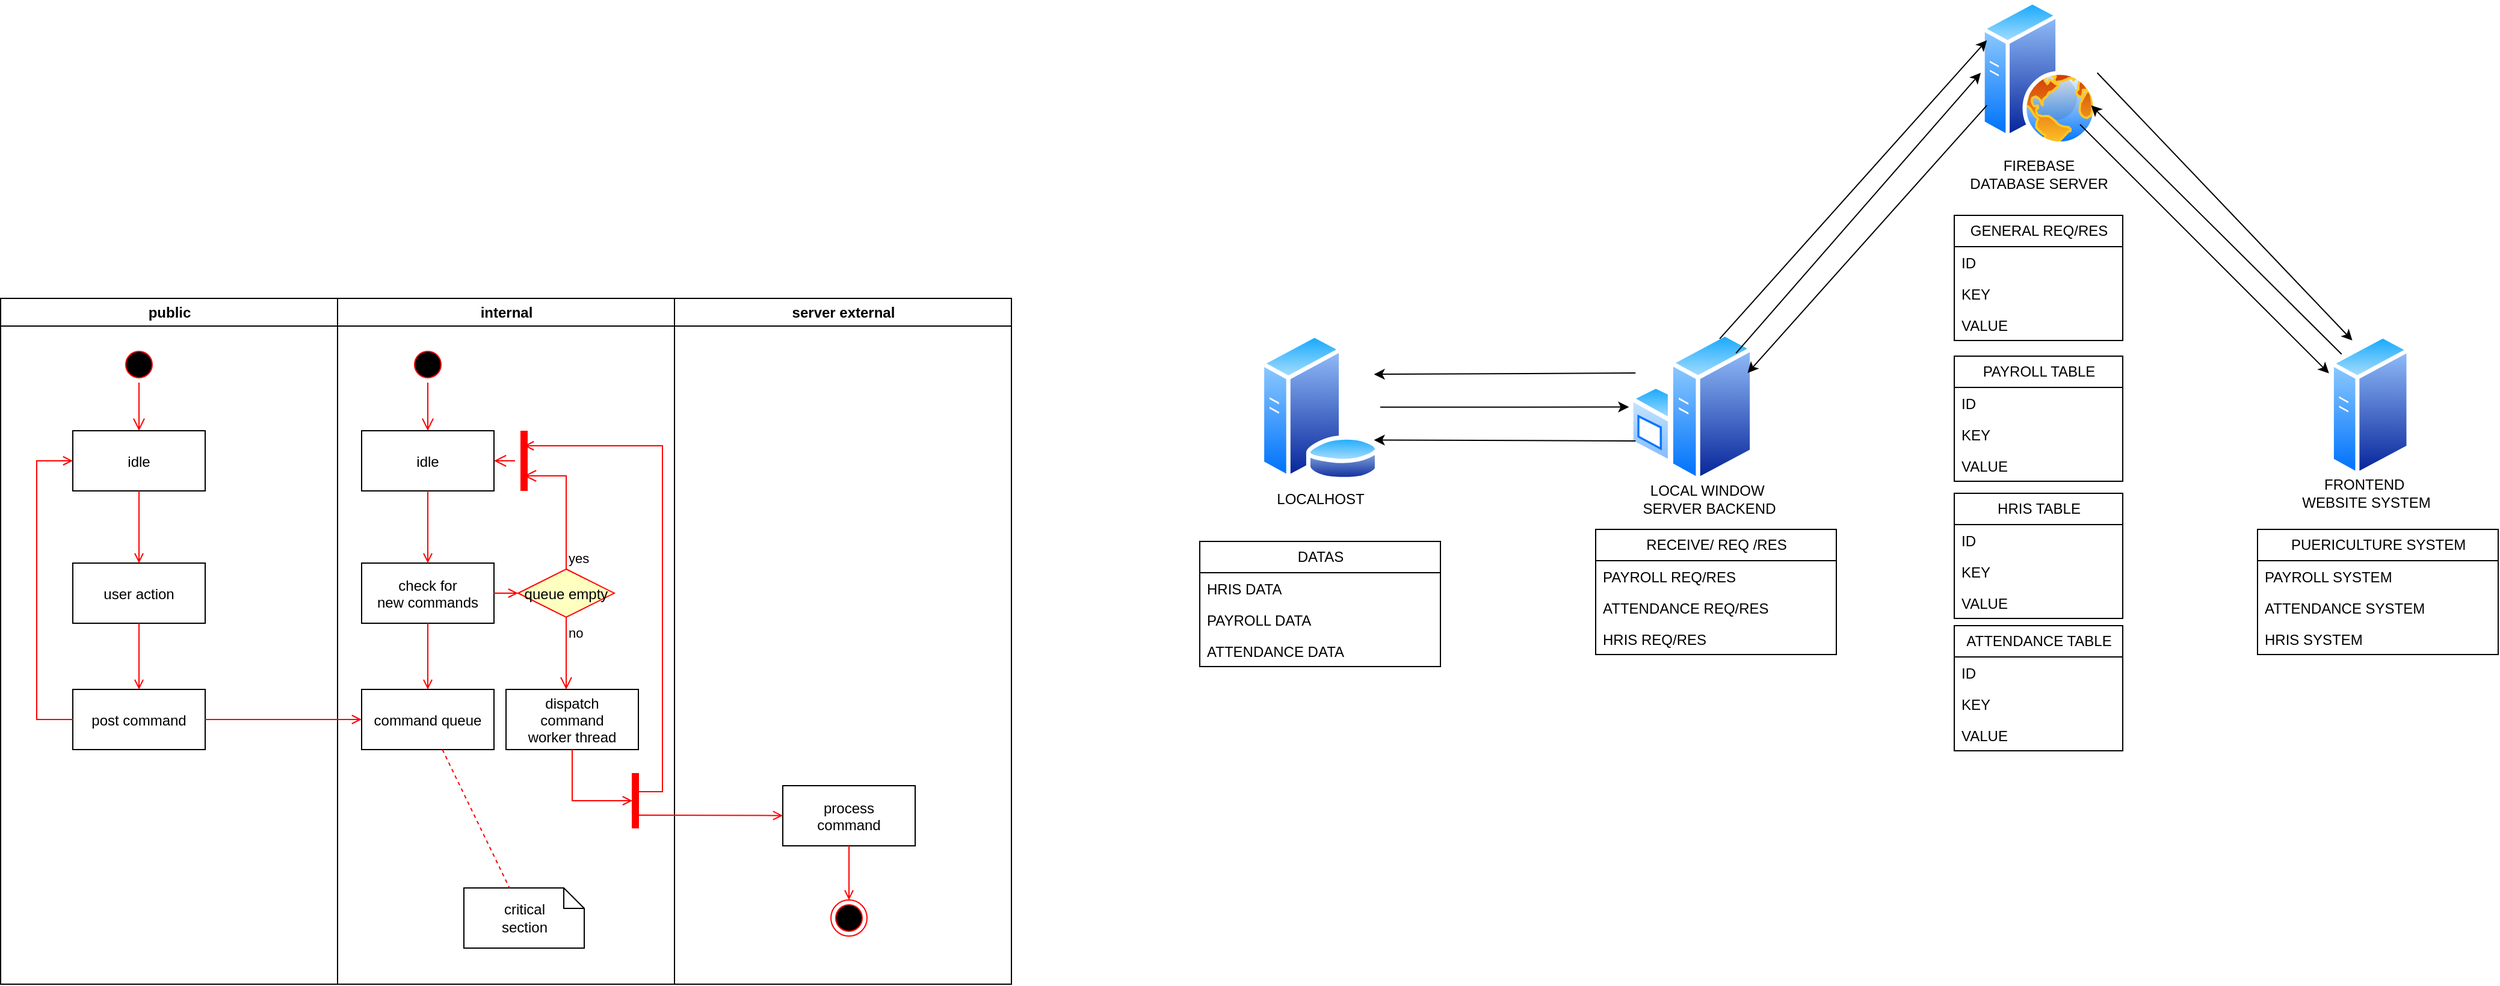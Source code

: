 <mxfile version="26.2.9">
  <diagram name="Page-1" id="e7e014a7-5840-1c2e-5031-d8a46d1fe8dd">
    <mxGraphModel dx="1300" dy="1431" grid="1" gridSize="10" guides="1" tooltips="1" connect="1" arrows="1" fold="1" page="1" pageScale="1" pageWidth="1169" pageHeight="826" background="none" math="0" shadow="0">
      <root>
        <mxCell id="0" />
        <mxCell id="1" parent="0" />
        <mxCell id="2" value="public" style="swimlane;whiteSpace=wrap" parent="1" vertex="1">
          <mxGeometry x="164.5" y="128" width="280" height="570" as="geometry" />
        </mxCell>
        <mxCell id="5" value="" style="ellipse;shape=startState;fillColor=#000000;strokeColor=#ff0000;" parent="2" vertex="1">
          <mxGeometry x="100" y="40" width="30" height="30" as="geometry" />
        </mxCell>
        <mxCell id="6" value="" style="edgeStyle=elbowEdgeStyle;elbow=horizontal;verticalAlign=bottom;endArrow=open;endSize=8;strokeColor=#FF0000;endFill=1;rounded=0" parent="2" source="5" target="7" edge="1">
          <mxGeometry x="100" y="40" as="geometry">
            <mxPoint x="115" y="110" as="targetPoint" />
          </mxGeometry>
        </mxCell>
        <mxCell id="7" value="idle" style="" parent="2" vertex="1">
          <mxGeometry x="60" y="110" width="110" height="50" as="geometry" />
        </mxCell>
        <mxCell id="8" value="user action" style="" parent="2" vertex="1">
          <mxGeometry x="60" y="220" width="110" height="50" as="geometry" />
        </mxCell>
        <mxCell id="9" value="" style="endArrow=open;strokeColor=#FF0000;endFill=1;rounded=0" parent="2" source="7" target="8" edge="1">
          <mxGeometry relative="1" as="geometry" />
        </mxCell>
        <mxCell id="10" value="post command" style="" parent="2" vertex="1">
          <mxGeometry x="60" y="325" width="110" height="50" as="geometry" />
        </mxCell>
        <mxCell id="11" value="" style="endArrow=open;strokeColor=#FF0000;endFill=1;rounded=0" parent="2" source="8" target="10" edge="1">
          <mxGeometry relative="1" as="geometry" />
        </mxCell>
        <mxCell id="12" value="" style="edgeStyle=elbowEdgeStyle;elbow=horizontal;strokeColor=#FF0000;endArrow=open;endFill=1;rounded=0" parent="2" source="10" target="7" edge="1">
          <mxGeometry width="100" height="100" relative="1" as="geometry">
            <mxPoint x="160" y="290" as="sourcePoint" />
            <mxPoint x="260" y="190" as="targetPoint" />
            <Array as="points">
              <mxPoint x="30" y="250" />
            </Array>
          </mxGeometry>
        </mxCell>
        <mxCell id="3" value="internal" style="swimlane;whiteSpace=wrap" parent="1" vertex="1">
          <mxGeometry x="444.5" y="128" width="280" height="570" as="geometry" />
        </mxCell>
        <mxCell id="13" value="" style="ellipse;shape=startState;fillColor=#000000;strokeColor=#ff0000;" parent="3" vertex="1">
          <mxGeometry x="60" y="40" width="30" height="30" as="geometry" />
        </mxCell>
        <mxCell id="14" value="" style="edgeStyle=elbowEdgeStyle;elbow=horizontal;verticalAlign=bottom;endArrow=open;endSize=8;strokeColor=#FF0000;endFill=1;rounded=0" parent="3" source="13" target="15" edge="1">
          <mxGeometry x="40" y="20" as="geometry">
            <mxPoint x="55" y="90" as="targetPoint" />
          </mxGeometry>
        </mxCell>
        <mxCell id="15" value="idle" style="" parent="3" vertex="1">
          <mxGeometry x="20" y="110" width="110" height="50" as="geometry" />
        </mxCell>
        <mxCell id="16" value="check for &#xa;new commands" style="" parent="3" vertex="1">
          <mxGeometry x="20" y="220" width="110" height="50" as="geometry" />
        </mxCell>
        <mxCell id="17" value="" style="endArrow=open;strokeColor=#FF0000;endFill=1;rounded=0" parent="3" source="15" target="16" edge="1">
          <mxGeometry relative="1" as="geometry" />
        </mxCell>
        <mxCell id="18" value="command queue" style="" parent="3" vertex="1">
          <mxGeometry x="20" y="325" width="110" height="50" as="geometry" />
        </mxCell>
        <mxCell id="19" value="" style="endArrow=open;strokeColor=#FF0000;endFill=1;rounded=0" parent="3" source="16" target="18" edge="1">
          <mxGeometry relative="1" as="geometry" />
        </mxCell>
        <mxCell id="21" value="queue empty" style="rhombus;fillColor=#ffffc0;strokeColor=#ff0000;" parent="3" vertex="1">
          <mxGeometry x="150" y="225" width="80" height="40" as="geometry" />
        </mxCell>
        <mxCell id="22" value="yes" style="edgeStyle=elbowEdgeStyle;elbow=horizontal;align=left;verticalAlign=bottom;endArrow=open;endSize=8;strokeColor=#FF0000;exitX=0.5;exitY=0;endFill=1;rounded=0;entryX=0.75;entryY=0.5;entryPerimeter=0" parent="3" source="21" target="25" edge="1">
          <mxGeometry x="-1" relative="1" as="geometry">
            <mxPoint x="160" y="150" as="targetPoint" />
            <Array as="points">
              <mxPoint x="190" y="180" />
            </Array>
          </mxGeometry>
        </mxCell>
        <mxCell id="23" value="no" style="edgeStyle=elbowEdgeStyle;elbow=horizontal;align=left;verticalAlign=top;endArrow=open;endSize=8;strokeColor=#FF0000;endFill=1;rounded=0" parent="3" source="21" target="30" edge="1">
          <mxGeometry x="-1" relative="1" as="geometry">
            <mxPoint x="190" y="305" as="targetPoint" />
          </mxGeometry>
        </mxCell>
        <mxCell id="24" value="" style="endArrow=open;strokeColor=#FF0000;endFill=1;rounded=0" parent="3" source="16" target="21" edge="1">
          <mxGeometry relative="1" as="geometry" />
        </mxCell>
        <mxCell id="25" value="" style="shape=line;strokeWidth=6;strokeColor=#ff0000;rotation=90" parent="3" vertex="1">
          <mxGeometry x="130" y="127.5" width="50" height="15" as="geometry" />
        </mxCell>
        <mxCell id="26" value="" style="edgeStyle=elbowEdgeStyle;elbow=horizontal;verticalAlign=bottom;endArrow=open;endSize=8;strokeColor=#FF0000;endFill=1;rounded=0" parent="3" source="25" target="15" edge="1">
          <mxGeometry x="130" y="90" as="geometry">
            <mxPoint x="230" y="140" as="targetPoint" />
          </mxGeometry>
        </mxCell>
        <mxCell id="30" value="dispatch&#xa;command&#xa;worker thread" style="" parent="3" vertex="1">
          <mxGeometry x="140" y="325" width="110" height="50" as="geometry" />
        </mxCell>
        <mxCell id="31" value="critical&#xa;section" style="shape=note;whiteSpace=wrap;size=17" parent="3" vertex="1">
          <mxGeometry x="105" y="490" width="100" height="50" as="geometry" />
        </mxCell>
        <mxCell id="32" value="" style="endArrow=none;strokeColor=#FF0000;endFill=0;rounded=0;dashed=1" parent="3" source="18" target="31" edge="1">
          <mxGeometry relative="1" as="geometry" />
        </mxCell>
        <mxCell id="34" value="" style="whiteSpace=wrap;strokeColor=#FF0000;fillColor=#FF0000" parent="3" vertex="1">
          <mxGeometry x="245" y="395" width="5" height="45" as="geometry" />
        </mxCell>
        <mxCell id="41" value="" style="edgeStyle=elbowEdgeStyle;elbow=horizontal;entryX=0;entryY=0.5;strokeColor=#FF0000;endArrow=open;endFill=1;rounded=0" parent="3" source="30" target="34" edge="1">
          <mxGeometry width="100" height="100" relative="1" as="geometry">
            <mxPoint x="60" y="480" as="sourcePoint" />
            <mxPoint x="160" y="380" as="targetPoint" />
            <Array as="points">
              <mxPoint x="195" y="400" />
            </Array>
          </mxGeometry>
        </mxCell>
        <mxCell id="4" value="server external" style="swimlane;whiteSpace=wrap" parent="1" vertex="1">
          <mxGeometry x="724.5" y="128" width="280" height="570" as="geometry" />
        </mxCell>
        <mxCell id="33" value="process&#xa;command" style="" parent="4" vertex="1">
          <mxGeometry x="90" y="405" width="110" height="50" as="geometry" />
        </mxCell>
        <mxCell id="35" value="" style="edgeStyle=elbowEdgeStyle;elbow=horizontal;strokeColor=#FF0000;endArrow=open;endFill=1;rounded=0;entryX=0.25;entryY=0.5;entryPerimeter=0" parent="4" target="25" edge="1">
          <mxGeometry width="100" height="100" relative="1" as="geometry">
            <mxPoint x="-30" y="410" as="sourcePoint" />
            <mxPoint x="-120" y="120" as="targetPoint" />
            <Array as="points">
              <mxPoint x="-10" y="135" />
            </Array>
          </mxGeometry>
        </mxCell>
        <mxCell id="37" value="" style="edgeStyle=none;strokeColor=#FF0000;endArrow=open;endFill=1;rounded=0" parent="4" target="33" edge="1">
          <mxGeometry width="100" height="100" relative="1" as="geometry">
            <mxPoint x="-30" y="429.5" as="sourcePoint" />
            <mxPoint x="90" y="429.5" as="targetPoint" />
          </mxGeometry>
        </mxCell>
        <mxCell id="38" value="" style="ellipse;shape=endState;fillColor=#000000;strokeColor=#ff0000" parent="4" vertex="1">
          <mxGeometry x="130" y="500" width="30" height="30" as="geometry" />
        </mxCell>
        <mxCell id="39" value="" style="endArrow=open;strokeColor=#FF0000;endFill=1;rounded=0" parent="4" source="33" target="38" edge="1">
          <mxGeometry relative="1" as="geometry" />
        </mxCell>
        <mxCell id="20" value="" style="endArrow=open;strokeColor=#FF0000;endFill=1;rounded=0" parent="1" source="10" target="18" edge="1">
          <mxGeometry relative="1" as="geometry" />
        </mxCell>
        <mxCell id="GnsFQ2bvyRAYjjchj4tW-42" value="LOCALHOST" style="text;html=1;align=center;verticalAlign=middle;resizable=0;points=[];autosize=1;strokeColor=none;fillColor=none;" vertex="1" parent="1">
          <mxGeometry x="1211" y="280" width="100" height="30" as="geometry" />
        </mxCell>
        <mxCell id="GnsFQ2bvyRAYjjchj4tW-55" style="edgeStyle=orthogonalEdgeStyle;rounded=0;orthogonalLoop=1;jettySize=auto;html=1;exitX=1;exitY=0.5;exitDx=0;exitDy=0;entryX=0;entryY=0.5;entryDx=0;entryDy=0;" edge="1" parent="1" source="GnsFQ2bvyRAYjjchj4tW-46" target="GnsFQ2bvyRAYjjchj4tW-45">
          <mxGeometry relative="1" as="geometry" />
        </mxCell>
        <mxCell id="GnsFQ2bvyRAYjjchj4tW-46" value="" style="image;aspect=fixed;perimeter=ellipsePerimeter;html=1;align=center;shadow=0;dashed=0;spacingTop=3;image=img/lib/active_directory/database_server.svg;" vertex="1" parent="1">
          <mxGeometry x="1210" y="156.83" width="101" height="123.17" as="geometry" />
        </mxCell>
        <mxCell id="GnsFQ2bvyRAYjjchj4tW-48" value="" style="group" vertex="1" connectable="0" parent="1">
          <mxGeometry x="1810" y="-120" width="118.4" height="165" as="geometry" />
        </mxCell>
        <mxCell id="GnsFQ2bvyRAYjjchj4tW-44" value="FIREBASE&lt;div&gt;DATABASE SERVER&lt;/div&gt;" style="text;html=1;align=center;verticalAlign=middle;resizable=0;points=[];autosize=1;strokeColor=none;fillColor=none;" vertex="1" parent="GnsFQ2bvyRAYjjchj4tW-48">
          <mxGeometry x="-21.6" y="125" width="140" height="40" as="geometry" />
        </mxCell>
        <mxCell id="GnsFQ2bvyRAYjjchj4tW-47" value="" style="image;aspect=fixed;perimeter=ellipsePerimeter;html=1;align=center;shadow=0;dashed=0;spacingTop=3;image=img/lib/active_directory/web_server.svg;" vertex="1" parent="GnsFQ2bvyRAYjjchj4tW-48">
          <mxGeometry width="96.8" height="121" as="geometry" />
        </mxCell>
        <mxCell id="GnsFQ2bvyRAYjjchj4tW-50" value="" style="group" vertex="1" connectable="0" parent="1">
          <mxGeometry x="1517.7" y="154.83" width="131.4" height="160.0" as="geometry" />
        </mxCell>
        <mxCell id="GnsFQ2bvyRAYjjchj4tW-45" value="" style="image;aspect=fixed;perimeter=ellipsePerimeter;html=1;align=center;shadow=0;dashed=0;spacingTop=3;image=img/lib/active_directory/windows_server.svg;" vertex="1" parent="GnsFQ2bvyRAYjjchj4tW-50">
          <mxGeometry width="104" height="126.83" as="geometry" />
        </mxCell>
        <mxCell id="GnsFQ2bvyRAYjjchj4tW-49" value="LOCAL WINDOW&amp;nbsp;&lt;div&gt;SERVER&amp;nbsp;&lt;span style=&quot;background-color: transparent; color: light-dark(rgb(0, 0, 0), rgb(255, 255, 255));&quot;&gt;BACKEND&lt;/span&gt;&lt;/div&gt;" style="text;html=1;align=center;verticalAlign=middle;resizable=0;points=[];autosize=1;strokeColor=none;fillColor=none;" vertex="1" parent="GnsFQ2bvyRAYjjchj4tW-50">
          <mxGeometry x="1.4" y="120.0" width="130" height="40" as="geometry" />
        </mxCell>
        <mxCell id="GnsFQ2bvyRAYjjchj4tW-59" style="rounded=0;orthogonalLoop=1;jettySize=auto;html=1;exitX=0;exitY=0;exitDx=0;exitDy=0;entryX=1;entryY=0.75;entryDx=0;entryDy=0;" edge="1" parent="1" source="GnsFQ2bvyRAYjjchj4tW-51" target="GnsFQ2bvyRAYjjchj4tW-47">
          <mxGeometry relative="1" as="geometry" />
        </mxCell>
        <mxCell id="GnsFQ2bvyRAYjjchj4tW-51" value="" style="image;aspect=fixed;perimeter=ellipsePerimeter;html=1;align=center;shadow=0;dashed=0;spacingTop=3;image=img/lib/active_directory/generic_server.svg;" vertex="1" parent="1">
          <mxGeometry x="2100" y="156.83" width="67.2" height="120" as="geometry" />
        </mxCell>
        <mxCell id="GnsFQ2bvyRAYjjchj4tW-52" value="FRONTEND&amp;nbsp;&lt;div&gt;WEBSITE SYSTEM&lt;/div&gt;" style="text;html=1;align=center;verticalAlign=middle;resizable=0;points=[];autosize=1;strokeColor=none;fillColor=none;" vertex="1" parent="1">
          <mxGeometry x="2065" y="270" width="130" height="40" as="geometry" />
        </mxCell>
        <mxCell id="GnsFQ2bvyRAYjjchj4tW-54" style="rounded=0;orthogonalLoop=1;jettySize=auto;html=1;exitX=0;exitY=0.75;exitDx=0;exitDy=0;entryX=1;entryY=0.75;entryDx=0;entryDy=0;" edge="1" parent="1" source="GnsFQ2bvyRAYjjchj4tW-45" target="GnsFQ2bvyRAYjjchj4tW-46">
          <mxGeometry relative="1" as="geometry" />
        </mxCell>
        <mxCell id="GnsFQ2bvyRAYjjchj4tW-56" style="rounded=0;orthogonalLoop=1;jettySize=auto;html=1;exitX=1;exitY=0;exitDx=0;exitDy=0;entryX=0;entryY=0.5;entryDx=0;entryDy=0;" edge="1" parent="1" source="GnsFQ2bvyRAYjjchj4tW-45" target="GnsFQ2bvyRAYjjchj4tW-47">
          <mxGeometry relative="1" as="geometry" />
        </mxCell>
        <mxCell id="GnsFQ2bvyRAYjjchj4tW-57" style="rounded=0;orthogonalLoop=1;jettySize=auto;html=1;exitX=0;exitY=0.75;exitDx=0;exitDy=0;entryX=1;entryY=0.25;entryDx=0;entryDy=0;" edge="1" parent="1" source="GnsFQ2bvyRAYjjchj4tW-47" target="GnsFQ2bvyRAYjjchj4tW-45">
          <mxGeometry relative="1" as="geometry" />
        </mxCell>
        <mxCell id="GnsFQ2bvyRAYjjchj4tW-58" style="rounded=0;orthogonalLoop=1;jettySize=auto;html=1;exitX=1;exitY=0.5;exitDx=0;exitDy=0;entryX=0.25;entryY=0;entryDx=0;entryDy=0;" edge="1" parent="1" source="GnsFQ2bvyRAYjjchj4tW-47" target="GnsFQ2bvyRAYjjchj4tW-51">
          <mxGeometry relative="1" as="geometry" />
        </mxCell>
        <mxCell id="GnsFQ2bvyRAYjjchj4tW-60" value="PUERICULTURE SYSTEM" style="swimlane;fontStyle=0;childLayout=stackLayout;horizontal=1;startSize=26;fillColor=none;horizontalStack=0;resizeParent=1;resizeParentMax=0;resizeLast=0;collapsible=1;marginBottom=0;html=1;" vertex="1" parent="1">
          <mxGeometry x="2040" y="320" width="200" height="104" as="geometry" />
        </mxCell>
        <mxCell id="GnsFQ2bvyRAYjjchj4tW-61" value="PAYROLL SYSTEM" style="text;strokeColor=none;fillColor=none;align=left;verticalAlign=top;spacingLeft=4;spacingRight=4;overflow=hidden;rotatable=0;points=[[0,0.5],[1,0.5]];portConstraint=eastwest;whiteSpace=wrap;html=1;" vertex="1" parent="GnsFQ2bvyRAYjjchj4tW-60">
          <mxGeometry y="26" width="200" height="26" as="geometry" />
        </mxCell>
        <mxCell id="GnsFQ2bvyRAYjjchj4tW-62" value="ATTENDANCE SYSTEM" style="text;strokeColor=none;fillColor=none;align=left;verticalAlign=top;spacingLeft=4;spacingRight=4;overflow=hidden;rotatable=0;points=[[0,0.5],[1,0.5]];portConstraint=eastwest;whiteSpace=wrap;html=1;" vertex="1" parent="GnsFQ2bvyRAYjjchj4tW-60">
          <mxGeometry y="52" width="200" height="26" as="geometry" />
        </mxCell>
        <mxCell id="GnsFQ2bvyRAYjjchj4tW-63" value="HRIS SYSTEM" style="text;strokeColor=none;fillColor=none;align=left;verticalAlign=top;spacingLeft=4;spacingRight=4;overflow=hidden;rotatable=0;points=[[0,0.5],[1,0.5]];portConstraint=eastwest;whiteSpace=wrap;html=1;" vertex="1" parent="GnsFQ2bvyRAYjjchj4tW-60">
          <mxGeometry y="78" width="200" height="26" as="geometry" />
        </mxCell>
        <mxCell id="GnsFQ2bvyRAYjjchj4tW-64" value="GENERAL REQ/RES" style="swimlane;fontStyle=0;childLayout=stackLayout;horizontal=1;startSize=26;fillColor=none;horizontalStack=0;resizeParent=1;resizeParentMax=0;resizeLast=0;collapsible=1;marginBottom=0;html=1;" vertex="1" parent="1">
          <mxGeometry x="1788" y="59" width="140" height="104" as="geometry" />
        </mxCell>
        <mxCell id="GnsFQ2bvyRAYjjchj4tW-65" value="ID" style="text;strokeColor=none;fillColor=none;align=left;verticalAlign=top;spacingLeft=4;spacingRight=4;overflow=hidden;rotatable=0;points=[[0,0.5],[1,0.5]];portConstraint=eastwest;whiteSpace=wrap;html=1;" vertex="1" parent="GnsFQ2bvyRAYjjchj4tW-64">
          <mxGeometry y="26" width="140" height="26" as="geometry" />
        </mxCell>
        <mxCell id="GnsFQ2bvyRAYjjchj4tW-66" value="KEY" style="text;strokeColor=none;fillColor=none;align=left;verticalAlign=top;spacingLeft=4;spacingRight=4;overflow=hidden;rotatable=0;points=[[0,0.5],[1,0.5]];portConstraint=eastwest;whiteSpace=wrap;html=1;" vertex="1" parent="GnsFQ2bvyRAYjjchj4tW-64">
          <mxGeometry y="52" width="140" height="26" as="geometry" />
        </mxCell>
        <mxCell id="GnsFQ2bvyRAYjjchj4tW-69" value="VALUE" style="text;strokeColor=none;fillColor=none;align=left;verticalAlign=top;spacingLeft=4;spacingRight=4;overflow=hidden;rotatable=0;points=[[0,0.5],[1,0.5]];portConstraint=eastwest;whiteSpace=wrap;html=1;" vertex="1" parent="GnsFQ2bvyRAYjjchj4tW-64">
          <mxGeometry y="78" width="140" height="26" as="geometry" />
        </mxCell>
        <mxCell id="GnsFQ2bvyRAYjjchj4tW-70" style="rounded=0;orthogonalLoop=1;jettySize=auto;html=1;exitX=1;exitY=1;exitDx=0;exitDy=0;entryX=-0.009;entryY=0.279;entryDx=0;entryDy=0;entryPerimeter=0;" edge="1" parent="1" source="GnsFQ2bvyRAYjjchj4tW-47" target="GnsFQ2bvyRAYjjchj4tW-51">
          <mxGeometry relative="1" as="geometry" />
        </mxCell>
        <mxCell id="GnsFQ2bvyRAYjjchj4tW-71" style="rounded=0;orthogonalLoop=1;jettySize=auto;html=1;exitX=0.75;exitY=0;exitDx=0;exitDy=0;entryX=0;entryY=0.25;entryDx=0;entryDy=0;" edge="1" parent="1" source="GnsFQ2bvyRAYjjchj4tW-45" target="GnsFQ2bvyRAYjjchj4tW-47">
          <mxGeometry relative="1" as="geometry" />
        </mxCell>
        <mxCell id="GnsFQ2bvyRAYjjchj4tW-73" style="rounded=0;orthogonalLoop=1;jettySize=auto;html=1;exitX=0;exitY=0.25;exitDx=0;exitDy=0;entryX=1;entryY=0.25;entryDx=0;entryDy=0;" edge="1" parent="1" source="GnsFQ2bvyRAYjjchj4tW-45" target="GnsFQ2bvyRAYjjchj4tW-46">
          <mxGeometry relative="1" as="geometry" />
        </mxCell>
        <mxCell id="GnsFQ2bvyRAYjjchj4tW-74" value="RECEIVE/ REQ /RES" style="swimlane;fontStyle=0;childLayout=stackLayout;horizontal=1;startSize=26;fillColor=none;horizontalStack=0;resizeParent=1;resizeParentMax=0;resizeLast=0;collapsible=1;marginBottom=0;html=1;" vertex="1" parent="1">
          <mxGeometry x="1490" y="320" width="200" height="104" as="geometry" />
        </mxCell>
        <mxCell id="GnsFQ2bvyRAYjjchj4tW-75" value="PAYROLL REQ/RES" style="text;strokeColor=none;fillColor=none;align=left;verticalAlign=top;spacingLeft=4;spacingRight=4;overflow=hidden;rotatable=0;points=[[0,0.5],[1,0.5]];portConstraint=eastwest;whiteSpace=wrap;html=1;" vertex="1" parent="GnsFQ2bvyRAYjjchj4tW-74">
          <mxGeometry y="26" width="200" height="26" as="geometry" />
        </mxCell>
        <mxCell id="GnsFQ2bvyRAYjjchj4tW-76" value="ATTENDANCE REQ/RES" style="text;strokeColor=none;fillColor=none;align=left;verticalAlign=top;spacingLeft=4;spacingRight=4;overflow=hidden;rotatable=0;points=[[0,0.5],[1,0.5]];portConstraint=eastwest;whiteSpace=wrap;html=1;" vertex="1" parent="GnsFQ2bvyRAYjjchj4tW-74">
          <mxGeometry y="52" width="200" height="26" as="geometry" />
        </mxCell>
        <mxCell id="GnsFQ2bvyRAYjjchj4tW-77" value="HRIS REQ/RES" style="text;strokeColor=none;fillColor=none;align=left;verticalAlign=top;spacingLeft=4;spacingRight=4;overflow=hidden;rotatable=0;points=[[0,0.5],[1,0.5]];portConstraint=eastwest;whiteSpace=wrap;html=1;" vertex="1" parent="GnsFQ2bvyRAYjjchj4tW-74">
          <mxGeometry y="78" width="200" height="26" as="geometry" />
        </mxCell>
        <mxCell id="GnsFQ2bvyRAYjjchj4tW-78" value="PAYROLL TABLE" style="swimlane;fontStyle=0;childLayout=stackLayout;horizontal=1;startSize=26;fillColor=none;horizontalStack=0;resizeParent=1;resizeParentMax=0;resizeLast=0;collapsible=1;marginBottom=0;html=1;" vertex="1" parent="1">
          <mxGeometry x="1788" y="176" width="140" height="104" as="geometry" />
        </mxCell>
        <mxCell id="GnsFQ2bvyRAYjjchj4tW-79" value="ID" style="text;strokeColor=none;fillColor=none;align=left;verticalAlign=top;spacingLeft=4;spacingRight=4;overflow=hidden;rotatable=0;points=[[0,0.5],[1,0.5]];portConstraint=eastwest;whiteSpace=wrap;html=1;" vertex="1" parent="GnsFQ2bvyRAYjjchj4tW-78">
          <mxGeometry y="26" width="140" height="26" as="geometry" />
        </mxCell>
        <mxCell id="GnsFQ2bvyRAYjjchj4tW-80" value="KEY" style="text;strokeColor=none;fillColor=none;align=left;verticalAlign=top;spacingLeft=4;spacingRight=4;overflow=hidden;rotatable=0;points=[[0,0.5],[1,0.5]];portConstraint=eastwest;whiteSpace=wrap;html=1;" vertex="1" parent="GnsFQ2bvyRAYjjchj4tW-78">
          <mxGeometry y="52" width="140" height="26" as="geometry" />
        </mxCell>
        <mxCell id="GnsFQ2bvyRAYjjchj4tW-81" value="VALUE" style="text;strokeColor=none;fillColor=none;align=left;verticalAlign=top;spacingLeft=4;spacingRight=4;overflow=hidden;rotatable=0;points=[[0,0.5],[1,0.5]];portConstraint=eastwest;whiteSpace=wrap;html=1;" vertex="1" parent="GnsFQ2bvyRAYjjchj4tW-78">
          <mxGeometry y="78" width="140" height="26" as="geometry" />
        </mxCell>
        <mxCell id="GnsFQ2bvyRAYjjchj4tW-82" value="HRIS TABLE" style="swimlane;fontStyle=0;childLayout=stackLayout;horizontal=1;startSize=26;fillColor=none;horizontalStack=0;resizeParent=1;resizeParentMax=0;resizeLast=0;collapsible=1;marginBottom=0;html=1;" vertex="1" parent="1">
          <mxGeometry x="1788" y="290" width="140" height="104" as="geometry" />
        </mxCell>
        <mxCell id="GnsFQ2bvyRAYjjchj4tW-83" value="ID" style="text;strokeColor=none;fillColor=none;align=left;verticalAlign=top;spacingLeft=4;spacingRight=4;overflow=hidden;rotatable=0;points=[[0,0.5],[1,0.5]];portConstraint=eastwest;whiteSpace=wrap;html=1;" vertex="1" parent="GnsFQ2bvyRAYjjchj4tW-82">
          <mxGeometry y="26" width="140" height="26" as="geometry" />
        </mxCell>
        <mxCell id="GnsFQ2bvyRAYjjchj4tW-84" value="KEY" style="text;strokeColor=none;fillColor=none;align=left;verticalAlign=top;spacingLeft=4;spacingRight=4;overflow=hidden;rotatable=0;points=[[0,0.5],[1,0.5]];portConstraint=eastwest;whiteSpace=wrap;html=1;" vertex="1" parent="GnsFQ2bvyRAYjjchj4tW-82">
          <mxGeometry y="52" width="140" height="26" as="geometry" />
        </mxCell>
        <mxCell id="GnsFQ2bvyRAYjjchj4tW-85" value="VALUE" style="text;strokeColor=none;fillColor=none;align=left;verticalAlign=top;spacingLeft=4;spacingRight=4;overflow=hidden;rotatable=0;points=[[0,0.5],[1,0.5]];portConstraint=eastwest;whiteSpace=wrap;html=1;" vertex="1" parent="GnsFQ2bvyRAYjjchj4tW-82">
          <mxGeometry y="78" width="140" height="26" as="geometry" />
        </mxCell>
        <mxCell id="GnsFQ2bvyRAYjjchj4tW-86" value="ATTENDANCE TABLE" style="swimlane;fontStyle=0;childLayout=stackLayout;horizontal=1;startSize=26;fillColor=none;horizontalStack=0;resizeParent=1;resizeParentMax=0;resizeLast=0;collapsible=1;marginBottom=0;html=1;" vertex="1" parent="1">
          <mxGeometry x="1788" y="400" width="140" height="104" as="geometry" />
        </mxCell>
        <mxCell id="GnsFQ2bvyRAYjjchj4tW-87" value="ID" style="text;strokeColor=none;fillColor=none;align=left;verticalAlign=top;spacingLeft=4;spacingRight=4;overflow=hidden;rotatable=0;points=[[0,0.5],[1,0.5]];portConstraint=eastwest;whiteSpace=wrap;html=1;" vertex="1" parent="GnsFQ2bvyRAYjjchj4tW-86">
          <mxGeometry y="26" width="140" height="26" as="geometry" />
        </mxCell>
        <mxCell id="GnsFQ2bvyRAYjjchj4tW-88" value="KEY" style="text;strokeColor=none;fillColor=none;align=left;verticalAlign=top;spacingLeft=4;spacingRight=4;overflow=hidden;rotatable=0;points=[[0,0.5],[1,0.5]];portConstraint=eastwest;whiteSpace=wrap;html=1;" vertex="1" parent="GnsFQ2bvyRAYjjchj4tW-86">
          <mxGeometry y="52" width="140" height="26" as="geometry" />
        </mxCell>
        <mxCell id="GnsFQ2bvyRAYjjchj4tW-89" value="VALUE" style="text;strokeColor=none;fillColor=none;align=left;verticalAlign=top;spacingLeft=4;spacingRight=4;overflow=hidden;rotatable=0;points=[[0,0.5],[1,0.5]];portConstraint=eastwest;whiteSpace=wrap;html=1;" vertex="1" parent="GnsFQ2bvyRAYjjchj4tW-86">
          <mxGeometry y="78" width="140" height="26" as="geometry" />
        </mxCell>
        <mxCell id="GnsFQ2bvyRAYjjchj4tW-90" value="DATAS" style="swimlane;fontStyle=0;childLayout=stackLayout;horizontal=1;startSize=26;fillColor=none;horizontalStack=0;resizeParent=1;resizeParentMax=0;resizeLast=0;collapsible=1;marginBottom=0;html=1;" vertex="1" parent="1">
          <mxGeometry x="1161" y="330" width="200" height="104" as="geometry" />
        </mxCell>
        <mxCell id="GnsFQ2bvyRAYjjchj4tW-91" value="HRIS DATA" style="text;strokeColor=none;fillColor=none;align=left;verticalAlign=top;spacingLeft=4;spacingRight=4;overflow=hidden;rotatable=0;points=[[0,0.5],[1,0.5]];portConstraint=eastwest;whiteSpace=wrap;html=1;" vertex="1" parent="GnsFQ2bvyRAYjjchj4tW-90">
          <mxGeometry y="26" width="200" height="26" as="geometry" />
        </mxCell>
        <mxCell id="GnsFQ2bvyRAYjjchj4tW-92" value="PAYROLL DATA" style="text;strokeColor=none;fillColor=none;align=left;verticalAlign=top;spacingLeft=4;spacingRight=4;overflow=hidden;rotatable=0;points=[[0,0.5],[1,0.5]];portConstraint=eastwest;whiteSpace=wrap;html=1;" vertex="1" parent="GnsFQ2bvyRAYjjchj4tW-90">
          <mxGeometry y="52" width="200" height="26" as="geometry" />
        </mxCell>
        <mxCell id="GnsFQ2bvyRAYjjchj4tW-93" value="ATTENDANCE DATA" style="text;strokeColor=none;fillColor=none;align=left;verticalAlign=top;spacingLeft=4;spacingRight=4;overflow=hidden;rotatable=0;points=[[0,0.5],[1,0.5]];portConstraint=eastwest;whiteSpace=wrap;html=1;" vertex="1" parent="GnsFQ2bvyRAYjjchj4tW-90">
          <mxGeometry y="78" width="200" height="26" as="geometry" />
        </mxCell>
      </root>
    </mxGraphModel>
  </diagram>
</mxfile>
